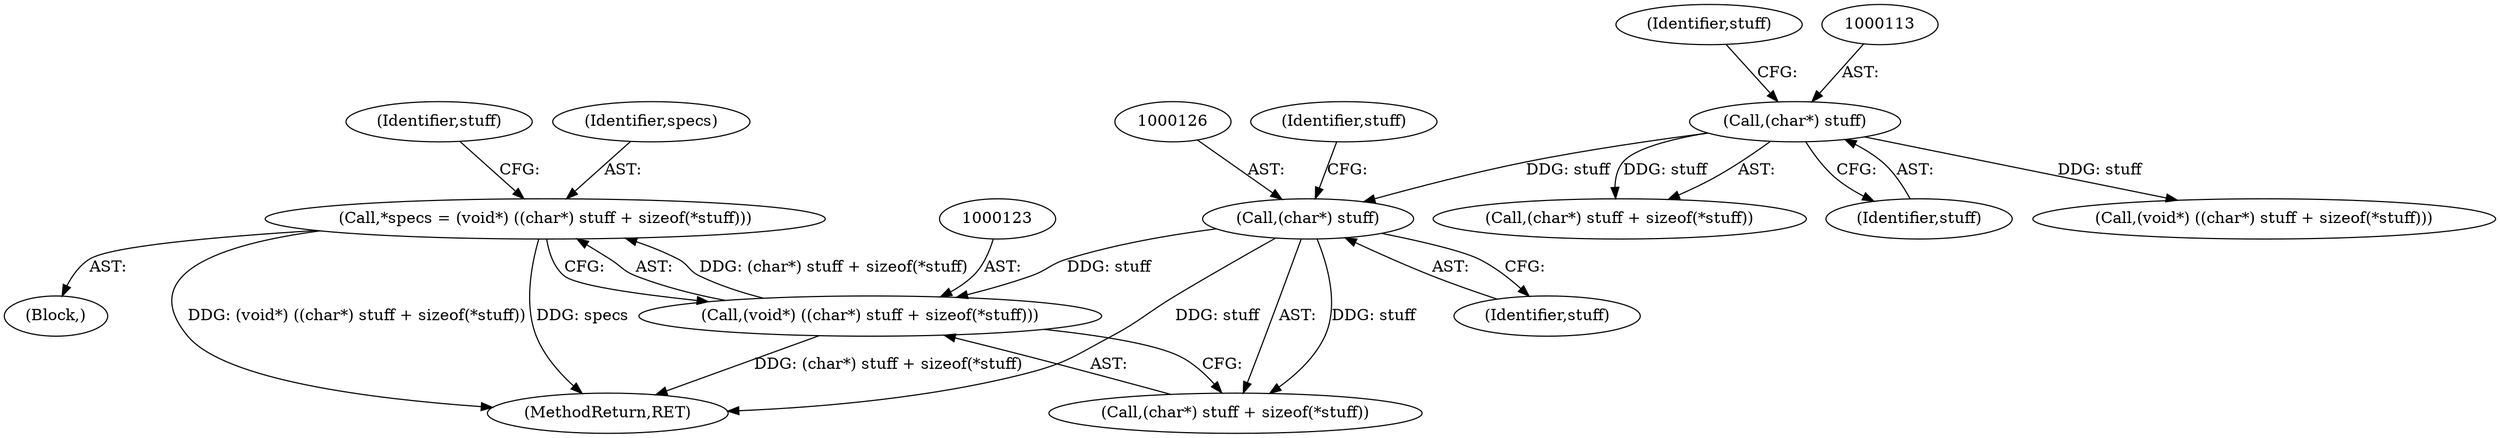 digraph "0_xserver_cad5a1050b7184d828aef9c1dd151c3ab649d37e_2@integer" {
"1000120" [label="(Call,*specs = (void*) ((char*) stuff + sizeof(*stuff)))"];
"1000122" [label="(Call,(void*) ((char*) stuff + sizeof(*stuff)))"];
"1000125" [label="(Call,(char*) stuff)"];
"1000112" [label="(Call,(char*) stuff)"];
"1000102" [label="(Block,)"];
"1000148" [label="(MethodReturn,RET)"];
"1000122" [label="(Call,(void*) ((char*) stuff + sizeof(*stuff)))"];
"1000134" [label="(Identifier,stuff)"];
"1000114" [label="(Identifier,stuff)"];
"1000117" [label="(Identifier,stuff)"];
"1000124" [label="(Call,(char*) stuff + sizeof(*stuff))"];
"1000111" [label="(Call,(char*) stuff + sizeof(*stuff))"];
"1000125" [label="(Call,(char*) stuff)"];
"1000127" [label="(Identifier,stuff)"];
"1000112" [label="(Call,(char*) stuff)"];
"1000109" [label="(Call,(void*) ((char*) stuff + sizeof(*stuff)))"];
"1000130" [label="(Identifier,stuff)"];
"1000121" [label="(Identifier,specs)"];
"1000120" [label="(Call,*specs = (void*) ((char*) stuff + sizeof(*stuff)))"];
"1000120" -> "1000102"  [label="AST: "];
"1000120" -> "1000122"  [label="CFG: "];
"1000121" -> "1000120"  [label="AST: "];
"1000122" -> "1000120"  [label="AST: "];
"1000134" -> "1000120"  [label="CFG: "];
"1000120" -> "1000148"  [label="DDG: specs"];
"1000120" -> "1000148"  [label="DDG: (void*) ((char*) stuff + sizeof(*stuff))"];
"1000122" -> "1000120"  [label="DDG: (char*) stuff + sizeof(*stuff)"];
"1000122" -> "1000124"  [label="CFG: "];
"1000123" -> "1000122"  [label="AST: "];
"1000124" -> "1000122"  [label="AST: "];
"1000122" -> "1000148"  [label="DDG: (char*) stuff + sizeof(*stuff)"];
"1000125" -> "1000122"  [label="DDG: stuff"];
"1000125" -> "1000124"  [label="AST: "];
"1000125" -> "1000127"  [label="CFG: "];
"1000126" -> "1000125"  [label="AST: "];
"1000127" -> "1000125"  [label="AST: "];
"1000130" -> "1000125"  [label="CFG: "];
"1000125" -> "1000148"  [label="DDG: stuff"];
"1000125" -> "1000124"  [label="DDG: stuff"];
"1000112" -> "1000125"  [label="DDG: stuff"];
"1000112" -> "1000111"  [label="AST: "];
"1000112" -> "1000114"  [label="CFG: "];
"1000113" -> "1000112"  [label="AST: "];
"1000114" -> "1000112"  [label="AST: "];
"1000117" -> "1000112"  [label="CFG: "];
"1000112" -> "1000109"  [label="DDG: stuff"];
"1000112" -> "1000111"  [label="DDG: stuff"];
}
